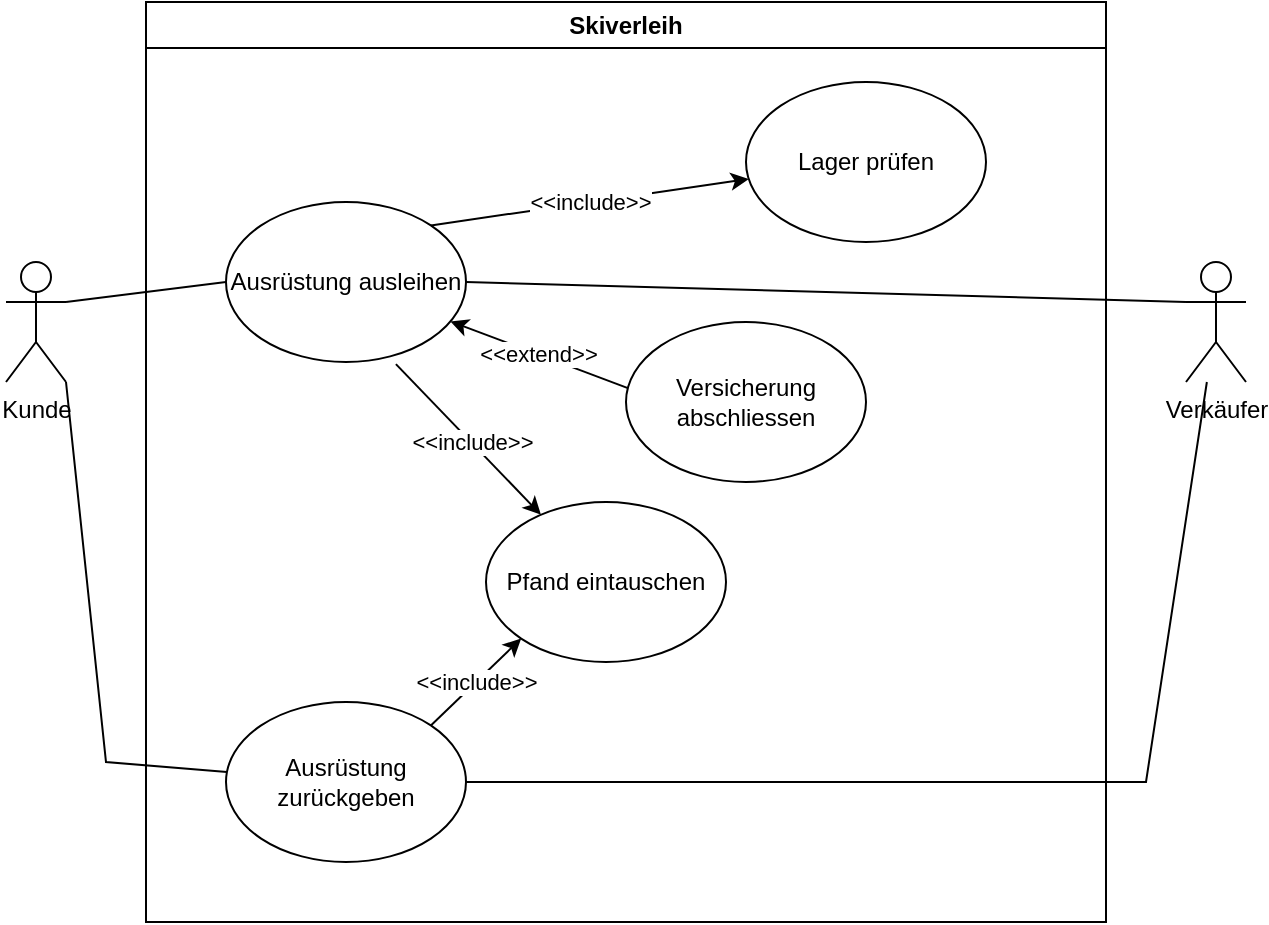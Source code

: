 <mxfile version="21.8.2" type="github">
  <diagram name="Page-1" id="atpHYdcX41WkCeb_qx9v">
    <mxGraphModel dx="1434" dy="720" grid="1" gridSize="10" guides="1" tooltips="1" connect="1" arrows="1" fold="1" page="1" pageScale="1" pageWidth="827" pageHeight="1169" math="0" shadow="0">
      <root>
        <mxCell id="0" />
        <mxCell id="1" parent="0" />
        <mxCell id="tOEbGuFUbsUMXaIYAXdz-1" value="Kunde" style="shape=umlActor;verticalLabelPosition=bottom;verticalAlign=top;html=1;outlineConnect=0;" vertex="1" parent="1">
          <mxGeometry x="90" y="170" width="30" height="60" as="geometry" />
        </mxCell>
        <mxCell id="tOEbGuFUbsUMXaIYAXdz-2" value="Skiverleih" style="swimlane;whiteSpace=wrap;html=1;" vertex="1" parent="1">
          <mxGeometry x="160" y="40" width="480" height="460" as="geometry">
            <mxRectangle x="200" y="100" width="100" height="30" as="alternateBounds" />
          </mxGeometry>
        </mxCell>
        <mxCell id="tOEbGuFUbsUMXaIYAXdz-6" value="Ausrüstung ausleihen" style="ellipse;whiteSpace=wrap;html=1;" vertex="1" parent="tOEbGuFUbsUMXaIYAXdz-2">
          <mxGeometry x="40" y="100" width="120" height="80" as="geometry" />
        </mxCell>
        <mxCell id="tOEbGuFUbsUMXaIYAXdz-12" value="Lager prüfen" style="ellipse;whiteSpace=wrap;html=1;" vertex="1" parent="tOEbGuFUbsUMXaIYAXdz-2">
          <mxGeometry x="300" y="40" width="120" height="80" as="geometry" />
        </mxCell>
        <mxCell id="tOEbGuFUbsUMXaIYAXdz-13" value="" style="endArrow=classic;html=1;rounded=0;exitX=1;exitY=0;exitDx=0;exitDy=0;" edge="1" parent="tOEbGuFUbsUMXaIYAXdz-2" source="tOEbGuFUbsUMXaIYAXdz-6" target="tOEbGuFUbsUMXaIYAXdz-12">
          <mxGeometry relative="1" as="geometry">
            <mxPoint x="210" y="240" as="sourcePoint" />
            <mxPoint x="310" y="240" as="targetPoint" />
          </mxGeometry>
        </mxCell>
        <mxCell id="tOEbGuFUbsUMXaIYAXdz-14" value="&amp;lt;&amp;lt;include&amp;gt;&amp;gt;" style="edgeLabel;resizable=0;html=1;align=center;verticalAlign=middle;" connectable="0" vertex="1" parent="tOEbGuFUbsUMXaIYAXdz-13">
          <mxGeometry relative="1" as="geometry" />
        </mxCell>
        <mxCell id="tOEbGuFUbsUMXaIYAXdz-15" value="Pfand eintauschen" style="ellipse;whiteSpace=wrap;html=1;" vertex="1" parent="tOEbGuFUbsUMXaIYAXdz-2">
          <mxGeometry x="170" y="250" width="120" height="80" as="geometry" />
        </mxCell>
        <mxCell id="tOEbGuFUbsUMXaIYAXdz-16" value="Versicherung abschliessen" style="ellipse;whiteSpace=wrap;html=1;" vertex="1" parent="tOEbGuFUbsUMXaIYAXdz-2">
          <mxGeometry x="240" y="160" width="120" height="80" as="geometry" />
        </mxCell>
        <mxCell id="tOEbGuFUbsUMXaIYAXdz-17" value="" style="endArrow=classic;html=1;rounded=0;exitX=0.708;exitY=1.013;exitDx=0;exitDy=0;exitPerimeter=0;" edge="1" parent="tOEbGuFUbsUMXaIYAXdz-2" source="tOEbGuFUbsUMXaIYAXdz-6" target="tOEbGuFUbsUMXaIYAXdz-15">
          <mxGeometry relative="1" as="geometry">
            <mxPoint x="210" y="240" as="sourcePoint" />
            <mxPoint x="310" y="240" as="targetPoint" />
          </mxGeometry>
        </mxCell>
        <mxCell id="tOEbGuFUbsUMXaIYAXdz-19" value="&amp;lt;&amp;lt;include&amp;gt;&amp;gt;" style="edgeLabel;html=1;align=center;verticalAlign=middle;resizable=0;points=[];" vertex="1" connectable="0" parent="tOEbGuFUbsUMXaIYAXdz-17">
          <mxGeometry x="0.028" y="1" relative="1" as="geometry">
            <mxPoint as="offset" />
          </mxGeometry>
        </mxCell>
        <mxCell id="tOEbGuFUbsUMXaIYAXdz-22" value="&amp;lt;&amp;lt;extend&amp;gt;&amp;gt;" style="endArrow=classic;html=1;rounded=0;exitX=0.008;exitY=0.413;exitDx=0;exitDy=0;exitPerimeter=0;" edge="1" parent="tOEbGuFUbsUMXaIYAXdz-2" source="tOEbGuFUbsUMXaIYAXdz-16" target="tOEbGuFUbsUMXaIYAXdz-6">
          <mxGeometry relative="1" as="geometry">
            <mxPoint x="210" y="240" as="sourcePoint" />
            <mxPoint x="310" y="240" as="targetPoint" />
          </mxGeometry>
        </mxCell>
        <mxCell id="tOEbGuFUbsUMXaIYAXdz-24" value="Ausrüstung zurückgeben" style="ellipse;whiteSpace=wrap;html=1;" vertex="1" parent="tOEbGuFUbsUMXaIYAXdz-2">
          <mxGeometry x="40" y="350" width="120" height="80" as="geometry" />
        </mxCell>
        <mxCell id="tOEbGuFUbsUMXaIYAXdz-26" value="&amp;lt;&amp;lt;include&amp;gt;&amp;gt;" style="endArrow=classic;html=1;rounded=0;exitX=1;exitY=0;exitDx=0;exitDy=0;entryX=0;entryY=1;entryDx=0;entryDy=0;" edge="1" parent="tOEbGuFUbsUMXaIYAXdz-2" source="tOEbGuFUbsUMXaIYAXdz-24" target="tOEbGuFUbsUMXaIYAXdz-15">
          <mxGeometry relative="1" as="geometry">
            <mxPoint x="210" y="240" as="sourcePoint" />
            <mxPoint x="310" y="240" as="targetPoint" />
          </mxGeometry>
        </mxCell>
        <mxCell id="tOEbGuFUbsUMXaIYAXdz-3" value="Verkäufer" style="shape=umlActor;verticalLabelPosition=bottom;verticalAlign=top;html=1;outlineConnect=0;" vertex="1" parent="1">
          <mxGeometry x="680" y="170" width="30" height="60" as="geometry" />
        </mxCell>
        <mxCell id="tOEbGuFUbsUMXaIYAXdz-5" value="" style="endArrow=none;html=1;rounded=0;entryX=0;entryY=0.5;entryDx=0;entryDy=0;exitX=1;exitY=0.333;exitDx=0;exitDy=0;exitPerimeter=0;" edge="1" parent="1" source="tOEbGuFUbsUMXaIYAXdz-1" target="tOEbGuFUbsUMXaIYAXdz-6">
          <mxGeometry width="50" height="50" relative="1" as="geometry">
            <mxPoint x="130" y="210" as="sourcePoint" />
            <mxPoint x="230" y="160" as="targetPoint" />
          </mxGeometry>
        </mxCell>
        <mxCell id="tOEbGuFUbsUMXaIYAXdz-11" value="" style="endArrow=none;html=1;rounded=0;entryX=0;entryY=0.333;entryDx=0;entryDy=0;entryPerimeter=0;exitX=1;exitY=0.5;exitDx=0;exitDy=0;" edge="1" parent="1" source="tOEbGuFUbsUMXaIYAXdz-6" target="tOEbGuFUbsUMXaIYAXdz-3">
          <mxGeometry width="50" height="50" relative="1" as="geometry">
            <mxPoint x="470" y="200" as="sourcePoint" />
            <mxPoint x="520" y="150" as="targetPoint" />
          </mxGeometry>
        </mxCell>
        <mxCell id="tOEbGuFUbsUMXaIYAXdz-28" value="" style="endArrow=none;html=1;rounded=0;exitX=1;exitY=1;exitDx=0;exitDy=0;exitPerimeter=0;" edge="1" parent="1" source="tOEbGuFUbsUMXaIYAXdz-1" target="tOEbGuFUbsUMXaIYAXdz-24">
          <mxGeometry width="50" height="50" relative="1" as="geometry">
            <mxPoint x="400" y="360" as="sourcePoint" />
            <mxPoint x="450" y="310" as="targetPoint" />
            <Array as="points">
              <mxPoint x="140" y="420" />
            </Array>
          </mxGeometry>
        </mxCell>
        <mxCell id="tOEbGuFUbsUMXaIYAXdz-29" value="" style="endArrow=none;html=1;rounded=0;exitX=1;exitY=0.5;exitDx=0;exitDy=0;" edge="1" parent="1" source="tOEbGuFUbsUMXaIYAXdz-24" target="tOEbGuFUbsUMXaIYAXdz-3">
          <mxGeometry width="50" height="50" relative="1" as="geometry">
            <mxPoint x="400" y="360" as="sourcePoint" />
            <mxPoint x="450" y="310" as="targetPoint" />
            <Array as="points">
              <mxPoint x="660" y="430" />
            </Array>
          </mxGeometry>
        </mxCell>
      </root>
    </mxGraphModel>
  </diagram>
</mxfile>
